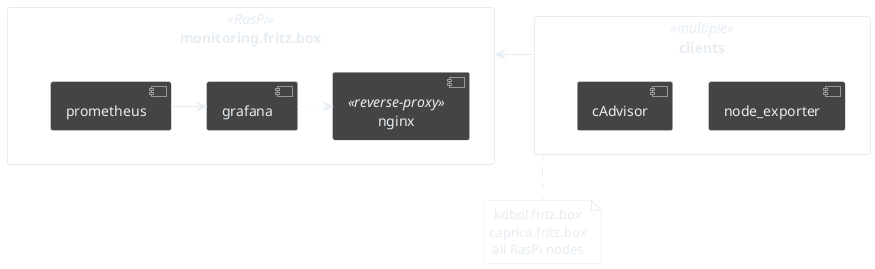 @startuml monitoring

skinparam linetype ortho
skinparam monochrome false
skinparam componentStyle uml2
skinparam backgroundColor transparent
skinparam ArrowColor #e6edf3
skinparam NoteBorderColor #e6edf3
skinparam NoteFontColor #e6edf3
skinparam NoteBackgroundColor transparent
skinparam ComponentBackgroundColor #444
skinparam ComponentBorderColor #e6edf3
skinparam ComponentFontColor #e6edf3
skinparam DatabaseBorderColor #e6edf3
skinparam DatabaseBackgroundColor #444
skinparam DatabaseFontColor #e6edf3
skinparam FileBorderColor #e6edf3
skinparam FileFontColor #e6edf3
skinparam ControlBorderColor #e6edf3
skinparam ControlFontColor #e6edf3
skinparam RectangleBackgroundColor transparent
skinparam RectangleBorderColor #e6edf3
skinparam RectangleFontColor #e6edf3
skinparam ControlBackgroundColor transparent
skinparam ControlBorderColor #e6edf3
skinparam ControlFontColor #e6edf3
skinparam HexagonBackgroundColor transparent
skinparam HexagonBorderColor #e6edf3
skinparam HexagonFontColor #e6edf3
skinparam ArtifactBackgroundColor #444
skinparam ArtifactBorderColor #e6edf3
skinparam ArtifactFontColor #e6edf3
skinparam CollectionsBackgroundColor #444
skinparam CollectionsBorderColor #e6edf3
skinparam CollectionsFontColor #e6edf3
skinparam QueueBackgroundColor #444
skinparam QueueBorderColor #e6edf3
skinparam QueueFontColor #e6edf3
skinparam defaultTextAlignment center
skinparam activity {
  FontName Ubuntu
}

rectangle monitoring as "monitoring.fritz.box" <<RasPi>> {
  component grafana
  component prometheus
  component nginx <<reverse-proxy>>
  prometheus -> grafana
  grafana ~right~> nginx
}

rectangle clients <<multiple>> {
  component node_exporter
  component cAdvisor
}
note bottom of clients: kobol.fritz.box\ncaprica.fritz.box\nall RasPi nodes

clients -left-> monitoring

@enduml
